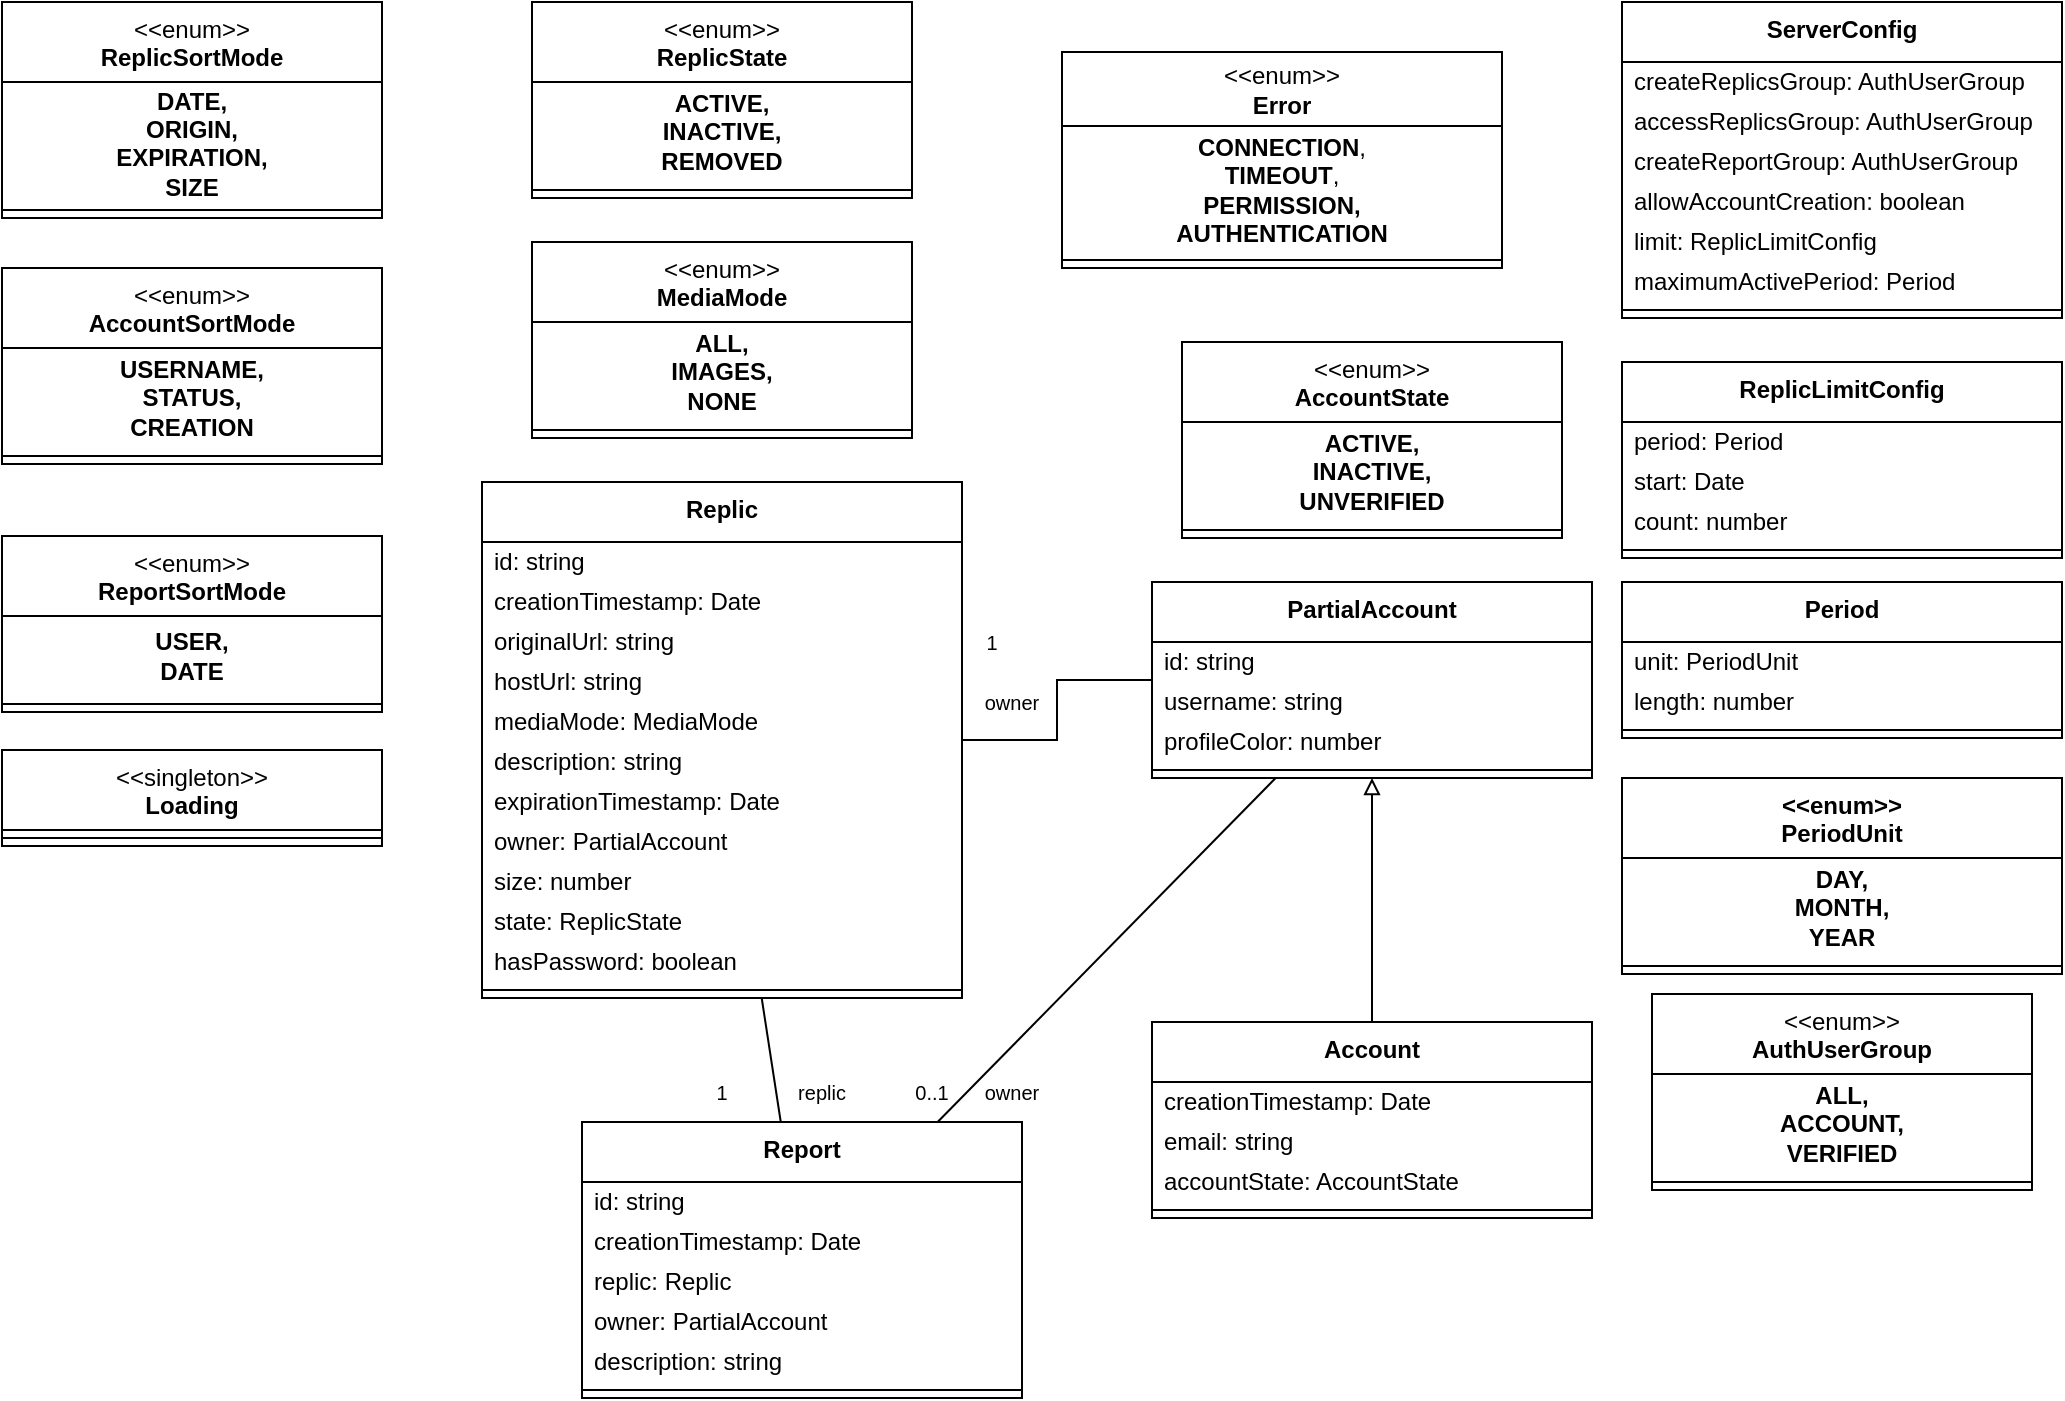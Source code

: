 <mxfile version="22.1.22" type="embed">
  <diagram name="Seite-1" id="tv3RCUC1lsHie5otSo7a">
    <mxGraphModel dx="935" dy="800" grid="1" gridSize="10" guides="1" tooltips="1" connect="1" arrows="1" fold="1" page="1" pageScale="1" pageWidth="1169" pageHeight="827" math="0" shadow="0">
      <root>
        <mxCell id="0" />
        <mxCell id="1" parent="0" />
        <mxCell id="cdNhLWD77G-AtBXqMV7C-9" style="edgeStyle=orthogonalEdgeStyle;rounded=0;orthogonalLoop=1;jettySize=auto;html=1;endArrow=none;endFill=0;" parent="1" source="cdNhLWD77G-AtBXqMV7C-85" target="cdNhLWD77G-AtBXqMV7C-21" edge="1">
          <mxGeometry relative="1" as="geometry">
            <Array as="points" />
            <mxPoint x="485" y="425.0" as="sourcePoint" />
          </mxGeometry>
        </mxCell>
        <mxCell id="cdNhLWD77G-AtBXqMV7C-14" value="&lt;div&gt;&amp;lt;&amp;lt;enum&amp;gt;&amp;gt;&lt;/div&gt;&lt;div&gt;&lt;b&gt;ReplicState&lt;/b&gt;&lt;/div&gt;" style="swimlane;fontStyle=0;align=center;verticalAlign=top;childLayout=stackLayout;horizontal=1;startSize=40;horizontalStack=0;resizeParent=1;resizeParentMax=0;resizeLast=0;collapsible=0;marginBottom=0;html=1;whiteSpace=wrap;" parent="1" vertex="1">
          <mxGeometry x="305" y="40" width="190" height="98" as="geometry" />
        </mxCell>
        <mxCell id="cdNhLWD77G-AtBXqMV7C-15" value="&lt;div&gt;ACTIVE,&lt;/div&gt;&lt;div&gt;INACTIVE,&lt;/div&gt;&lt;div&gt;REMOVED&lt;/div&gt;" style="text;html=1;strokeColor=none;fillColor=none;align=center;verticalAlign=middle;spacingLeft=4;spacingRight=4;overflow=hidden;rotatable=0;points=[[0,0.5],[1,0.5]];portConstraint=eastwest;whiteSpace=wrap;fontStyle=1" parent="cdNhLWD77G-AtBXqMV7C-14" vertex="1">
          <mxGeometry y="40" width="190" height="50" as="geometry" />
        </mxCell>
        <mxCell id="cdNhLWD77G-AtBXqMV7C-16" value="" style="line;strokeWidth=1;fillColor=none;align=left;verticalAlign=middle;spacingTop=-1;spacingLeft=3;spacingRight=3;rotatable=0;labelPosition=right;points=[];portConstraint=eastwest;" parent="cdNhLWD77G-AtBXqMV7C-14" vertex="1">
          <mxGeometry y="90" width="190" height="8" as="geometry" />
        </mxCell>
        <mxCell id="cdNhLWD77G-AtBXqMV7C-17" value="&lt;div&gt;&amp;lt;&amp;lt;enum&amp;gt;&amp;gt;&lt;/div&gt;&lt;div&gt;&lt;b&gt;MediaMode&lt;/b&gt;&lt;/div&gt;" style="swimlane;fontStyle=0;align=center;verticalAlign=top;childLayout=stackLayout;horizontal=1;startSize=40;horizontalStack=0;resizeParent=1;resizeParentMax=0;resizeLast=0;collapsible=0;marginBottom=0;html=1;whiteSpace=wrap;" parent="1" vertex="1">
          <mxGeometry x="305" y="160" width="190" height="98" as="geometry" />
        </mxCell>
        <mxCell id="cdNhLWD77G-AtBXqMV7C-18" value="&lt;div&gt;ALL,&lt;/div&gt;&lt;div&gt;IMAGES,&lt;/div&gt;&lt;div&gt;NONE&lt;/div&gt;" style="text;html=1;strokeColor=none;fillColor=none;align=center;verticalAlign=middle;spacingLeft=4;spacingRight=4;overflow=hidden;rotatable=0;points=[[0,0.5],[1,0.5]];portConstraint=eastwest;whiteSpace=wrap;fontStyle=1" parent="cdNhLWD77G-AtBXqMV7C-17" vertex="1">
          <mxGeometry y="40" width="190" height="50" as="geometry" />
        </mxCell>
        <mxCell id="cdNhLWD77G-AtBXqMV7C-19" value="" style="line;strokeWidth=1;fillColor=none;align=left;verticalAlign=middle;spacingTop=-1;spacingLeft=3;spacingRight=3;rotatable=0;labelPosition=right;points=[];portConstraint=eastwest;" parent="cdNhLWD77G-AtBXqMV7C-17" vertex="1">
          <mxGeometry y="90" width="190" height="8" as="geometry" />
        </mxCell>
        <mxCell id="cdNhLWD77G-AtBXqMV7C-21" value="&lt;b&gt;PartialAccount&lt;/b&gt;" style="swimlane;fontStyle=0;align=center;verticalAlign=top;childLayout=stackLayout;horizontal=1;startSize=30;horizontalStack=0;resizeParent=1;resizeParentMax=0;resizeLast=0;collapsible=0;marginBottom=0;html=1;whiteSpace=wrap;" parent="1" vertex="1">
          <mxGeometry x="615" y="330" width="220" height="98" as="geometry" />
        </mxCell>
        <mxCell id="cdNhLWD77G-AtBXqMV7C-22" value="id: string" style="text;html=1;strokeColor=none;fillColor=none;align=left;verticalAlign=middle;spacingLeft=4;spacingRight=4;overflow=hidden;rotatable=0;points=[[0,0.5],[1,0.5]];portConstraint=eastwest;whiteSpace=wrap;" parent="cdNhLWD77G-AtBXqMV7C-21" vertex="1">
          <mxGeometry y="30" width="220" height="20" as="geometry" />
        </mxCell>
        <mxCell id="cdNhLWD77G-AtBXqMV7C-25" value="username: string" style="text;html=1;strokeColor=none;fillColor=none;align=left;verticalAlign=middle;spacingLeft=4;spacingRight=4;overflow=hidden;rotatable=0;points=[[0,0.5],[1,0.5]];portConstraint=eastwest;whiteSpace=wrap;" parent="cdNhLWD77G-AtBXqMV7C-21" vertex="1">
          <mxGeometry y="50" width="220" height="20" as="geometry" />
        </mxCell>
        <mxCell id="cdNhLWD77G-AtBXqMV7C-28" value="profileColor: number" style="text;html=1;strokeColor=none;fillColor=none;align=left;verticalAlign=middle;spacingLeft=4;spacingRight=4;overflow=hidden;rotatable=0;points=[[0,0.5],[1,0.5]];portConstraint=eastwest;whiteSpace=wrap;" parent="cdNhLWD77G-AtBXqMV7C-21" vertex="1">
          <mxGeometry y="70" width="220" height="20" as="geometry" />
        </mxCell>
        <mxCell id="cdNhLWD77G-AtBXqMV7C-29" value="" style="line;strokeWidth=1;fillColor=none;align=left;verticalAlign=middle;spacingTop=-1;spacingLeft=3;spacingRight=3;rotatable=0;labelPosition=right;points=[];portConstraint=eastwest;" parent="cdNhLWD77G-AtBXqMV7C-21" vertex="1">
          <mxGeometry y="90" width="220" height="8" as="geometry" />
        </mxCell>
        <mxCell id="cdNhLWD77G-AtBXqMV7C-30" value="&lt;div&gt;&amp;lt;&amp;lt;enum&amp;gt;&amp;gt;&lt;/div&gt;&lt;div&gt;&lt;b&gt;AccountState&lt;/b&gt;&lt;/div&gt;" style="swimlane;fontStyle=0;align=center;verticalAlign=top;childLayout=stackLayout;horizontal=1;startSize=40;horizontalStack=0;resizeParent=1;resizeParentMax=0;resizeLast=0;collapsible=0;marginBottom=0;html=1;whiteSpace=wrap;" parent="1" vertex="1">
          <mxGeometry x="630" y="210" width="190" height="98" as="geometry" />
        </mxCell>
        <mxCell id="cdNhLWD77G-AtBXqMV7C-31" value="&lt;div&gt;ACTIVE,&lt;/div&gt;&lt;div&gt;INACTIVE,&lt;/div&gt;&lt;div&gt;UNVERIFIED&lt;/div&gt;" style="text;html=1;strokeColor=none;fillColor=none;align=center;verticalAlign=middle;spacingLeft=4;spacingRight=4;overflow=hidden;rotatable=0;points=[[0,0.5],[1,0.5]];portConstraint=eastwest;whiteSpace=wrap;fontStyle=1" parent="cdNhLWD77G-AtBXqMV7C-30" vertex="1">
          <mxGeometry y="40" width="190" height="50" as="geometry" />
        </mxCell>
        <mxCell id="cdNhLWD77G-AtBXqMV7C-32" value="" style="line;strokeWidth=1;fillColor=none;align=left;verticalAlign=middle;spacingTop=-1;spacingLeft=3;spacingRight=3;rotatable=0;labelPosition=right;points=[];portConstraint=eastwest;" parent="cdNhLWD77G-AtBXqMV7C-30" vertex="1">
          <mxGeometry y="90" width="190" height="8" as="geometry" />
        </mxCell>
        <mxCell id="cdNhLWD77G-AtBXqMV7C-46" style="rounded=0;orthogonalLoop=1;jettySize=auto;html=1;endArrow=none;endFill=0;" parent="1" source="cdNhLWD77G-AtBXqMV7C-48" target="cdNhLWD77G-AtBXqMV7C-21" edge="1">
          <mxGeometry relative="1" as="geometry" />
        </mxCell>
        <mxCell id="cdNhLWD77G-AtBXqMV7C-47" style="rounded=0;orthogonalLoop=1;jettySize=auto;html=1;endArrow=none;endFill=0;" parent="1" source="cdNhLWD77G-AtBXqMV7C-48" target="cdNhLWD77G-AtBXqMV7C-85" edge="1">
          <mxGeometry relative="1" as="geometry">
            <mxPoint x="412.864" y="433" as="targetPoint" />
          </mxGeometry>
        </mxCell>
        <mxCell id="cdNhLWD77G-AtBXqMV7C-48" value="&lt;b&gt;Report&lt;/b&gt;" style="swimlane;fontStyle=0;align=center;verticalAlign=top;childLayout=stackLayout;horizontal=1;startSize=30;horizontalStack=0;resizeParent=1;resizeParentMax=0;resizeLast=0;collapsible=0;marginBottom=0;html=1;whiteSpace=wrap;" parent="1" vertex="1">
          <mxGeometry x="330" y="600" width="220" height="138" as="geometry" />
        </mxCell>
        <mxCell id="cdNhLWD77G-AtBXqMV7C-49" value="id: string" style="text;html=1;strokeColor=none;fillColor=none;align=left;verticalAlign=middle;spacingLeft=4;spacingRight=4;overflow=hidden;rotatable=0;points=[[0,0.5],[1,0.5]];portConstraint=eastwest;whiteSpace=wrap;" parent="cdNhLWD77G-AtBXqMV7C-48" vertex="1">
          <mxGeometry y="30" width="220" height="20" as="geometry" />
        </mxCell>
        <mxCell id="cdNhLWD77G-AtBXqMV7C-50" value="creationTimestamp: Date" style="text;html=1;strokeColor=none;fillColor=none;align=left;verticalAlign=middle;spacingLeft=4;spacingRight=4;overflow=hidden;rotatable=0;points=[[0,0.5],[1,0.5]];portConstraint=eastwest;whiteSpace=wrap;" parent="cdNhLWD77G-AtBXqMV7C-48" vertex="1">
          <mxGeometry y="50" width="220" height="20" as="geometry" />
        </mxCell>
        <mxCell id="cdNhLWD77G-AtBXqMV7C-51" value="replic: Replic " style="text;html=1;strokeColor=none;fillColor=none;align=left;verticalAlign=middle;spacingLeft=4;spacingRight=4;overflow=hidden;rotatable=0;points=[[0,0.5],[1,0.5]];portConstraint=eastwest;whiteSpace=wrap;" parent="cdNhLWD77G-AtBXqMV7C-48" vertex="1">
          <mxGeometry y="70" width="220" height="20" as="geometry" />
        </mxCell>
        <mxCell id="cdNhLWD77G-AtBXqMV7C-52" value="owner: PartialAccount" style="text;html=1;strokeColor=none;fillColor=none;align=left;verticalAlign=middle;spacingLeft=4;spacingRight=4;overflow=hidden;rotatable=0;points=[[0,0.5],[1,0.5]];portConstraint=eastwest;whiteSpace=wrap;" parent="cdNhLWD77G-AtBXqMV7C-48" vertex="1">
          <mxGeometry y="90" width="220" height="20" as="geometry" />
        </mxCell>
        <mxCell id="cdNhLWD77G-AtBXqMV7C-53" value="description: string" style="text;html=1;strokeColor=none;fillColor=none;align=left;verticalAlign=middle;spacingLeft=4;spacingRight=4;overflow=hidden;rotatable=0;points=[[0,0.5],[1,0.5]];portConstraint=eastwest;whiteSpace=wrap;" parent="cdNhLWD77G-AtBXqMV7C-48" vertex="1">
          <mxGeometry y="110" width="220" height="20" as="geometry" />
        </mxCell>
        <mxCell id="cdNhLWD77G-AtBXqMV7C-54" value="" style="line;strokeWidth=1;fillColor=none;align=left;verticalAlign=middle;spacingTop=-1;spacingLeft=3;spacingRight=3;rotatable=0;labelPosition=right;points=[];portConstraint=eastwest;" parent="cdNhLWD77G-AtBXqMV7C-48" vertex="1">
          <mxGeometry y="130" width="220" height="8" as="geometry" />
        </mxCell>
        <mxCell id="cdNhLWD77G-AtBXqMV7C-55" value="&lt;div&gt;&amp;lt;&amp;lt;enum&amp;gt;&amp;gt;&lt;/div&gt;&lt;div&gt;&lt;b&gt;AuthUserGroup&lt;/b&gt;&lt;/div&gt;" style="swimlane;fontStyle=0;align=center;verticalAlign=top;childLayout=stackLayout;horizontal=1;startSize=40;horizontalStack=0;resizeParent=1;resizeParentMax=0;resizeLast=0;collapsible=0;marginBottom=0;html=1;whiteSpace=wrap;" parent="1" vertex="1">
          <mxGeometry x="865" y="536" width="190" height="98" as="geometry" />
        </mxCell>
        <mxCell id="cdNhLWD77G-AtBXqMV7C-56" value="&lt;div&gt;ALL,&lt;/div&gt;&lt;div&gt;ACCOUNT,&lt;/div&gt;&lt;div&gt;VERIFIED&lt;/div&gt;" style="text;html=1;strokeColor=none;fillColor=none;align=center;verticalAlign=middle;spacingLeft=4;spacingRight=4;overflow=hidden;rotatable=0;points=[[0,0.5],[1,0.5]];portConstraint=eastwest;whiteSpace=wrap;fontStyle=1" parent="cdNhLWD77G-AtBXqMV7C-55" vertex="1">
          <mxGeometry y="40" width="190" height="50" as="geometry" />
        </mxCell>
        <mxCell id="cdNhLWD77G-AtBXqMV7C-57" value="" style="line;strokeWidth=1;fillColor=none;align=left;verticalAlign=middle;spacingTop=-1;spacingLeft=3;spacingRight=3;rotatable=0;labelPosition=right;points=[];portConstraint=eastwest;" parent="cdNhLWD77G-AtBXqMV7C-55" vertex="1">
          <mxGeometry y="90" width="190" height="8" as="geometry" />
        </mxCell>
        <mxCell id="cdNhLWD77G-AtBXqMV7C-58" value="&lt;b&gt;ReplicLimitConfig&lt;/b&gt;" style="swimlane;fontStyle=0;align=center;verticalAlign=top;childLayout=stackLayout;horizontal=1;startSize=30;horizontalStack=0;resizeParent=1;resizeParentMax=0;resizeLast=0;collapsible=0;marginBottom=0;html=1;whiteSpace=wrap;" parent="1" vertex="1">
          <mxGeometry x="850" y="220" width="220" height="98" as="geometry" />
        </mxCell>
        <mxCell id="xpUu_JZxGXVtoIzc_uhQ-1" value="period: Period" style="text;html=1;strokeColor=none;fillColor=none;align=left;verticalAlign=middle;spacingLeft=4;spacingRight=4;overflow=hidden;rotatable=0;points=[[0,0.5],[1,0.5]];portConstraint=eastwest;whiteSpace=wrap;" parent="cdNhLWD77G-AtBXqMV7C-58" vertex="1">
          <mxGeometry y="30" width="220" height="20" as="geometry" />
        </mxCell>
        <mxCell id="14" value="start: Date" style="text;html=1;strokeColor=none;fillColor=none;align=left;verticalAlign=middle;spacingLeft=4;spacingRight=4;overflow=hidden;rotatable=0;points=[[0,0.5],[1,0.5]];portConstraint=eastwest;whiteSpace=wrap;" vertex="1" parent="cdNhLWD77G-AtBXqMV7C-58">
          <mxGeometry y="50" width="220" height="20" as="geometry" />
        </mxCell>
        <mxCell id="cdNhLWD77G-AtBXqMV7C-60" value="count: number" style="text;html=1;strokeColor=none;fillColor=none;align=left;verticalAlign=middle;spacingLeft=4;spacingRight=4;overflow=hidden;rotatable=0;points=[[0,0.5],[1,0.5]];portConstraint=eastwest;whiteSpace=wrap;" parent="cdNhLWD77G-AtBXqMV7C-58" vertex="1">
          <mxGeometry y="70" width="220" height="20" as="geometry" />
        </mxCell>
        <mxCell id="cdNhLWD77G-AtBXqMV7C-61" value="" style="line;strokeWidth=1;fillColor=none;align=left;verticalAlign=middle;spacingTop=-1;spacingLeft=3;spacingRight=3;rotatable=0;labelPosition=right;points=[];portConstraint=eastwest;" parent="cdNhLWD77G-AtBXqMV7C-58" vertex="1">
          <mxGeometry y="90" width="220" height="8" as="geometry" />
        </mxCell>
        <mxCell id="cdNhLWD77G-AtBXqMV7C-62" value="&lt;b&gt;ServerConfig&lt;/b&gt;" style="swimlane;fontStyle=0;align=center;verticalAlign=top;childLayout=stackLayout;horizontal=1;startSize=30;horizontalStack=0;resizeParent=1;resizeParentMax=0;resizeLast=0;collapsible=0;marginBottom=0;html=1;whiteSpace=wrap;" parent="1" vertex="1">
          <mxGeometry x="850" y="40" width="220" height="158" as="geometry" />
        </mxCell>
        <mxCell id="cdNhLWD77G-AtBXqMV7C-63" value="createReplicsGroup: AuthUserGroup" style="text;html=1;strokeColor=none;fillColor=none;align=left;verticalAlign=middle;spacingLeft=4;spacingRight=4;overflow=hidden;rotatable=0;points=[[0,0.5],[1,0.5]];portConstraint=eastwest;whiteSpace=wrap;" parent="cdNhLWD77G-AtBXqMV7C-62" vertex="1">
          <mxGeometry y="30" width="220" height="20" as="geometry" />
        </mxCell>
        <mxCell id="cdNhLWD77G-AtBXqMV7C-64" value="accessReplicsGroup: AuthUserGroup" style="text;html=1;strokeColor=none;fillColor=none;align=left;verticalAlign=middle;spacingLeft=4;spacingRight=4;overflow=hidden;rotatable=0;points=[[0,0.5],[1,0.5]];portConstraint=eastwest;whiteSpace=wrap;" parent="cdNhLWD77G-AtBXqMV7C-62" vertex="1">
          <mxGeometry y="50" width="220" height="20" as="geometry" />
        </mxCell>
        <mxCell id="cdNhLWD77G-AtBXqMV7C-65" value="createReportGroup: AuthUserGroup" style="text;html=1;strokeColor=none;fillColor=none;align=left;verticalAlign=middle;spacingLeft=4;spacingRight=4;overflow=hidden;rotatable=0;points=[[0,0.5],[1,0.5]];portConstraint=eastwest;whiteSpace=wrap;" parent="cdNhLWD77G-AtBXqMV7C-62" vertex="1">
          <mxGeometry y="70" width="220" height="20" as="geometry" />
        </mxCell>
        <mxCell id="cdNhLWD77G-AtBXqMV7C-66" value="allowAccountCreation: boolean" style="text;html=1;strokeColor=none;fillColor=none;align=left;verticalAlign=middle;spacingLeft=4;spacingRight=4;overflow=hidden;rotatable=0;points=[[0,0.5],[1,0.5]];portConstraint=eastwest;whiteSpace=wrap;" parent="cdNhLWD77G-AtBXqMV7C-62" vertex="1">
          <mxGeometry y="90" width="220" height="20" as="geometry" />
        </mxCell>
        <mxCell id="cdNhLWD77G-AtBXqMV7C-67" value="limit: ReplicLimitConfig" style="text;html=1;strokeColor=none;fillColor=none;align=left;verticalAlign=middle;spacingLeft=4;spacingRight=4;overflow=hidden;rotatable=0;points=[[0,0.5],[1,0.5]];portConstraint=eastwest;whiteSpace=wrap;" parent="cdNhLWD77G-AtBXqMV7C-62" vertex="1">
          <mxGeometry y="110" width="220" height="20" as="geometry" />
        </mxCell>
        <mxCell id="cdNhLWD77G-AtBXqMV7C-68" value="maximumActivePeriod: Period" style="text;html=1;strokeColor=none;fillColor=none;align=left;verticalAlign=middle;spacingLeft=4;spacingRight=4;overflow=hidden;rotatable=0;points=[[0,0.5],[1,0.5]];portConstraint=eastwest;whiteSpace=wrap;" parent="cdNhLWD77G-AtBXqMV7C-62" vertex="1">
          <mxGeometry y="130" width="220" height="20" as="geometry" />
        </mxCell>
        <mxCell id="cdNhLWD77G-AtBXqMV7C-69" value="" style="line;strokeWidth=1;fillColor=none;align=left;verticalAlign=middle;spacingTop=-1;spacingLeft=3;spacingRight=3;rotatable=0;labelPosition=right;points=[];portConstraint=eastwest;" parent="cdNhLWD77G-AtBXqMV7C-62" vertex="1">
          <mxGeometry y="150" width="220" height="8" as="geometry" />
        </mxCell>
        <mxCell id="cdNhLWD77G-AtBXqMV7C-72" value="1" style="text;html=1;align=center;verticalAlign=middle;whiteSpace=wrap;rounded=0;fontSize=10;" parent="1" vertex="1">
          <mxGeometry x="520" y="345" width="30" height="30" as="geometry" />
        </mxCell>
        <mxCell id="cdNhLWD77G-AtBXqMV7C-73" value="owner" style="text;html=1;align=center;verticalAlign=middle;whiteSpace=wrap;rounded=0;fontSize=10;" parent="1" vertex="1">
          <mxGeometry x="520" y="375" width="50" height="30" as="geometry" />
        </mxCell>
        <mxCell id="cdNhLWD77G-AtBXqMV7C-78" value="0..1" style="text;html=1;align=center;verticalAlign=middle;whiteSpace=wrap;rounded=0;fontSize=10;" parent="1" vertex="1">
          <mxGeometry x="489.5" y="570" width="30" height="30" as="geometry" />
        </mxCell>
        <mxCell id="cdNhLWD77G-AtBXqMV7C-79" value="owner" style="text;html=1;align=center;verticalAlign=middle;whiteSpace=wrap;rounded=0;fontSize=10;" parent="1" vertex="1">
          <mxGeometry x="520" y="570" width="50" height="30" as="geometry" />
        </mxCell>
        <mxCell id="cdNhLWD77G-AtBXqMV7C-80" value="1" style="text;html=1;align=center;verticalAlign=middle;whiteSpace=wrap;rounded=0;fontSize=10;" parent="1" vertex="1">
          <mxGeometry x="385" y="570" width="30" height="30" as="geometry" />
        </mxCell>
        <mxCell id="cdNhLWD77G-AtBXqMV7C-81" value="replic" style="text;html=1;align=center;verticalAlign=middle;whiteSpace=wrap;rounded=0;fontSize=10;" parent="1" vertex="1">
          <mxGeometry x="425" y="570" width="50" height="30" as="geometry" />
        </mxCell>
        <mxCell id="cdNhLWD77G-AtBXqMV7C-85" value="&lt;b&gt;Replic&lt;/b&gt;" style="swimlane;fontStyle=0;align=center;verticalAlign=top;childLayout=stackLayout;horizontal=1;startSize=30;horizontalStack=0;resizeParent=1;resizeParentMax=0;resizeLast=0;collapsible=0;marginBottom=0;html=1;whiteSpace=wrap;" parent="1" vertex="1">
          <mxGeometry x="280" y="280" width="240" height="258" as="geometry" />
        </mxCell>
        <mxCell id="cdNhLWD77G-AtBXqMV7C-86" value="id: string" style="text;html=1;strokeColor=none;fillColor=none;align=left;verticalAlign=middle;spacingLeft=4;spacingRight=4;overflow=hidden;rotatable=0;points=[[0,0.5],[1,0.5]];portConstraint=eastwest;whiteSpace=wrap;" parent="cdNhLWD77G-AtBXqMV7C-85" vertex="1">
          <mxGeometry y="30" width="240" height="20" as="geometry" />
        </mxCell>
        <mxCell id="cdNhLWD77G-AtBXqMV7C-87" value="creationTimestamp: Date" style="text;html=1;strokeColor=none;fillColor=none;align=left;verticalAlign=middle;spacingLeft=4;spacingRight=4;overflow=hidden;rotatable=0;points=[[0,0.5],[1,0.5]];portConstraint=eastwest;whiteSpace=wrap;" parent="cdNhLWD77G-AtBXqMV7C-85" vertex="1">
          <mxGeometry y="50" width="240" height="20" as="geometry" />
        </mxCell>
        <mxCell id="cdNhLWD77G-AtBXqMV7C-88" value="originalUrl: string" style="text;html=1;strokeColor=none;fillColor=none;align=left;verticalAlign=middle;spacingLeft=4;spacingRight=4;overflow=hidden;rotatable=0;points=[[0,0.5],[1,0.5]];portConstraint=eastwest;whiteSpace=wrap;" parent="cdNhLWD77G-AtBXqMV7C-85" vertex="1">
          <mxGeometry y="70" width="240" height="20" as="geometry" />
        </mxCell>
        <mxCell id="cdNhLWD77G-AtBXqMV7C-109" value="hostUrl: string" style="text;html=1;strokeColor=none;fillColor=none;align=left;verticalAlign=middle;spacingLeft=4;spacingRight=4;overflow=hidden;rotatable=0;points=[[0,0.5],[1,0.5]];portConstraint=eastwest;whiteSpace=wrap;" parent="cdNhLWD77G-AtBXqMV7C-85" vertex="1">
          <mxGeometry y="90" width="240" height="20" as="geometry" />
        </mxCell>
        <mxCell id="cdNhLWD77G-AtBXqMV7C-89" value="mediaMode: MediaMode " style="text;html=1;strokeColor=none;fillColor=none;align=left;verticalAlign=middle;spacingLeft=4;spacingRight=4;overflow=hidden;rotatable=0;points=[[0,0.5],[1,0.5]];portConstraint=eastwest;whiteSpace=wrap;" parent="cdNhLWD77G-AtBXqMV7C-85" vertex="1">
          <mxGeometry y="110" width="240" height="20" as="geometry" />
        </mxCell>
        <mxCell id="cdNhLWD77G-AtBXqMV7C-90" value="description: string" style="text;html=1;strokeColor=none;fillColor=none;align=left;verticalAlign=middle;spacingLeft=4;spacingRight=4;overflow=hidden;rotatable=0;points=[[0,0.5],[1,0.5]];portConstraint=eastwest;whiteSpace=wrap;" parent="cdNhLWD77G-AtBXqMV7C-85" vertex="1">
          <mxGeometry y="130" width="240" height="20" as="geometry" />
        </mxCell>
        <mxCell id="cdNhLWD77G-AtBXqMV7C-91" value="expirationTimestamp: Date" style="text;html=1;strokeColor=none;fillColor=none;align=left;verticalAlign=middle;spacingLeft=4;spacingRight=4;overflow=hidden;rotatable=0;points=[[0,0.5],[1,0.5]];portConstraint=eastwest;whiteSpace=wrap;" parent="cdNhLWD77G-AtBXqMV7C-85" vertex="1">
          <mxGeometry y="150" width="240" height="20" as="geometry" />
        </mxCell>
        <mxCell id="cdNhLWD77G-AtBXqMV7C-93" value="owner: PartialAccount" style="text;html=1;strokeColor=none;fillColor=none;align=left;verticalAlign=middle;spacingLeft=4;spacingRight=4;overflow=hidden;rotatable=0;points=[[0,0.5],[1,0.5]];portConstraint=eastwest;whiteSpace=wrap;" parent="cdNhLWD77G-AtBXqMV7C-85" vertex="1">
          <mxGeometry y="170" width="240" height="20" as="geometry" />
        </mxCell>
        <mxCell id="cdNhLWD77G-AtBXqMV7C-110" value="size: number" style="text;html=1;strokeColor=none;fillColor=none;align=left;verticalAlign=middle;spacingLeft=4;spacingRight=4;overflow=hidden;rotatable=0;points=[[0,0.5],[1,0.5]];portConstraint=eastwest;whiteSpace=wrap;" parent="cdNhLWD77G-AtBXqMV7C-85" vertex="1">
          <mxGeometry y="190" width="240" height="20" as="geometry" />
        </mxCell>
        <mxCell id="cdNhLWD77G-AtBXqMV7C-12" value="state: ReplicState" style="text;html=1;strokeColor=none;fillColor=none;align=left;verticalAlign=middle;spacingLeft=4;spacingRight=4;overflow=hidden;rotatable=0;points=[[0,0.5],[1,0.5]];portConstraint=eastwest;whiteSpace=wrap;" parent="cdNhLWD77G-AtBXqMV7C-85" vertex="1">
          <mxGeometry y="210" width="240" height="20" as="geometry" />
        </mxCell>
        <mxCell id="p83KfR1RLLk_OVVpQxci-1" value="hasPassword: boolean" style="text;html=1;strokeColor=none;fillColor=none;align=left;verticalAlign=middle;spacingLeft=4;spacingRight=4;overflow=hidden;rotatable=0;points=[[0,0.5],[1,0.5]];portConstraint=eastwest;whiteSpace=wrap;" parent="cdNhLWD77G-AtBXqMV7C-85" vertex="1">
          <mxGeometry y="230" width="240" height="20" as="geometry" />
        </mxCell>
        <mxCell id="cdNhLWD77G-AtBXqMV7C-94" value="" style="line;strokeWidth=1;fillColor=none;align=left;verticalAlign=middle;spacingTop=-1;spacingLeft=3;spacingRight=3;rotatable=0;labelPosition=right;points=[];portConstraint=eastwest;" parent="cdNhLWD77G-AtBXqMV7C-85" vertex="1">
          <mxGeometry y="250" width="240" height="8" as="geometry" />
        </mxCell>
        <mxCell id="cdNhLWD77G-AtBXqMV7C-95" value="&lt;div&gt;&lt;b&gt;&amp;lt;&amp;lt;enum&amp;gt;&amp;gt;&lt;/b&gt;&lt;/div&gt;&lt;div&gt;&lt;b&gt;PeriodUnit&lt;/b&gt;&lt;/div&gt;" style="swimlane;fontStyle=0;align=center;verticalAlign=top;childLayout=stackLayout;horizontal=1;startSize=40;horizontalStack=0;resizeParent=1;resizeParentMax=0;resizeLast=0;collapsible=0;marginBottom=0;html=1;whiteSpace=wrap;" parent="1" vertex="1">
          <mxGeometry x="850" y="428" width="220" height="98" as="geometry" />
        </mxCell>
        <mxCell id="cdNhLWD77G-AtBXqMV7C-99" value="&lt;div&gt;&lt;b&gt;DAY,&lt;/b&gt;&lt;/div&gt;&lt;div&gt;&lt;b&gt;MONTH,&lt;/b&gt;&lt;/div&gt;&lt;div&gt;&lt;b&gt;YEAR&lt;/b&gt;&lt;/div&gt;" style="text;html=1;strokeColor=none;fillColor=none;align=center;verticalAlign=middle;spacingLeft=4;spacingRight=4;overflow=hidden;rotatable=0;points=[[0,0.5],[1,0.5]];portConstraint=eastwest;whiteSpace=wrap;" parent="cdNhLWD77G-AtBXqMV7C-95" vertex="1">
          <mxGeometry y="40" width="220" height="50" as="geometry" />
        </mxCell>
        <mxCell id="cdNhLWD77G-AtBXqMV7C-98" value="" style="line;strokeWidth=1;fillColor=none;align=left;verticalAlign=middle;spacingTop=-1;spacingLeft=3;spacingRight=3;rotatable=0;labelPosition=right;points=[];portConstraint=eastwest;" parent="cdNhLWD77G-AtBXqMV7C-95" vertex="1">
          <mxGeometry y="90" width="220" height="8" as="geometry" />
        </mxCell>
        <mxCell id="cdNhLWD77G-AtBXqMV7C-108" style="edgeStyle=orthogonalEdgeStyle;rounded=0;orthogonalLoop=1;jettySize=auto;html=1;endArrow=block;endFill=0;" parent="1" source="cdNhLWD77G-AtBXqMV7C-100" target="cdNhLWD77G-AtBXqMV7C-21" edge="1">
          <mxGeometry relative="1" as="geometry" />
        </mxCell>
        <mxCell id="cdNhLWD77G-AtBXqMV7C-100" value="&lt;div&gt;&lt;b&gt;Account&lt;/b&gt;&lt;/div&gt;" style="swimlane;fontStyle=0;align=center;verticalAlign=top;childLayout=stackLayout;horizontal=1;startSize=30;horizontalStack=0;resizeParent=1;resizeParentMax=0;resizeLast=0;collapsible=0;marginBottom=0;html=1;whiteSpace=wrap;" parent="1" vertex="1">
          <mxGeometry x="615" y="550" width="220" height="98" as="geometry" />
        </mxCell>
        <mxCell id="cdNhLWD77G-AtBXqMV7C-102" value="creationTimestamp: Date" style="text;html=1;strokeColor=none;fillColor=none;align=left;verticalAlign=middle;spacingLeft=4;spacingRight=4;overflow=hidden;rotatable=0;points=[[0,0.5],[1,0.5]];portConstraint=eastwest;whiteSpace=wrap;" parent="cdNhLWD77G-AtBXqMV7C-100" vertex="1">
          <mxGeometry y="30" width="220" height="20" as="geometry" />
        </mxCell>
        <mxCell id="cdNhLWD77G-AtBXqMV7C-103" value="email: string" style="text;html=1;strokeColor=none;fillColor=none;align=left;verticalAlign=middle;spacingLeft=4;spacingRight=4;overflow=hidden;rotatable=0;points=[[0,0.5],[1,0.5]];portConstraint=eastwest;whiteSpace=wrap;" parent="cdNhLWD77G-AtBXqMV7C-100" vertex="1">
          <mxGeometry y="50" width="220" height="20" as="geometry" />
        </mxCell>
        <mxCell id="cdNhLWD77G-AtBXqMV7C-105" value="accountState: AccountState" style="text;html=1;strokeColor=none;fillColor=none;align=left;verticalAlign=middle;spacingLeft=4;spacingRight=4;overflow=hidden;rotatable=0;points=[[0,0.5],[1,0.5]];portConstraint=eastwest;whiteSpace=wrap;" parent="cdNhLWD77G-AtBXqMV7C-100" vertex="1">
          <mxGeometry y="70" width="220" height="20" as="geometry" />
        </mxCell>
        <mxCell id="cdNhLWD77G-AtBXqMV7C-107" value="" style="line;strokeWidth=1;fillColor=none;align=left;verticalAlign=middle;spacingTop=-1;spacingLeft=3;spacingRight=3;rotatable=0;labelPosition=right;points=[];portConstraint=eastwest;" parent="cdNhLWD77G-AtBXqMV7C-100" vertex="1">
          <mxGeometry y="90" width="220" height="8" as="geometry" />
        </mxCell>
        <mxCell id="DIssG6ZwWW1Vq6OyKpTf-4" value="&amp;lt;&amp;lt;enum&amp;gt;&amp;gt;&lt;div&gt;&lt;b&gt;Error&lt;/b&gt;&lt;/div&gt;" style="swimlane;fontStyle=0;align=center;verticalAlign=middle;childLayout=stackLayout;horizontal=1;startSize=37;horizontalStack=0;resizeParent=1;resizeParentMax=0;resizeLast=0;collapsible=0;marginBottom=0;html=1;whiteSpace=wrap;" parent="1" vertex="1">
          <mxGeometry x="570" y="65" width="220" height="108" as="geometry" />
        </mxCell>
        <mxCell id="DIssG6ZwWW1Vq6OyKpTf-5" value="&lt;div&gt;CONNECTION&lt;span style=&quot;font-weight: normal;&quot;&gt;,&lt;/span&gt;&lt;/div&gt;&lt;div&gt;TIMEOUT&lt;span style=&quot;font-weight: normal;&quot;&gt;,&lt;/span&gt;&lt;/div&gt;&lt;div&gt;PERMISSION,&lt;/div&gt;&lt;div&gt;AUTHENTICATION&lt;/div&gt;" style="text;html=1;strokeColor=none;fillColor=none;align=center;verticalAlign=middle;spacingLeft=4;spacingRight=4;overflow=hidden;rotatable=0;points=[[0,0.5],[1,0.5]];portConstraint=eastwest;whiteSpace=wrap;fontStyle=1" parent="DIssG6ZwWW1Vq6OyKpTf-4" vertex="1">
          <mxGeometry y="37" width="220" height="63" as="geometry" />
        </mxCell>
        <mxCell id="DIssG6ZwWW1Vq6OyKpTf-6" value="" style="line;strokeWidth=1;fillColor=none;align=left;verticalAlign=middle;spacingTop=-1;spacingLeft=3;spacingRight=3;rotatable=0;labelPosition=right;points=[];portConstraint=eastwest;" parent="DIssG6ZwWW1Vq6OyKpTf-4" vertex="1">
          <mxGeometry y="100" width="220" height="8" as="geometry" />
        </mxCell>
        <mxCell id="xfnoufCY69T8IwcypUgH-1" value="&lt;b&gt;Period&lt;/b&gt;" style="swimlane;fontStyle=0;align=center;verticalAlign=top;childLayout=stackLayout;horizontal=1;startSize=30;horizontalStack=0;resizeParent=1;resizeParentMax=0;resizeLast=0;collapsible=0;marginBottom=0;html=1;whiteSpace=wrap;" parent="1" vertex="1">
          <mxGeometry x="850" y="330" width="220" height="78" as="geometry" />
        </mxCell>
        <mxCell id="xfnoufCY69T8IwcypUgH-2" value="unit: PeriodUnit" style="text;html=1;strokeColor=none;fillColor=none;align=left;verticalAlign=middle;spacingLeft=4;spacingRight=4;overflow=hidden;rotatable=0;points=[[0,0.5],[1,0.5]];portConstraint=eastwest;whiteSpace=wrap;" parent="xfnoufCY69T8IwcypUgH-1" vertex="1">
          <mxGeometry y="30" width="220" height="20" as="geometry" />
        </mxCell>
        <mxCell id="xfnoufCY69T8IwcypUgH-3" value="length: number" style="text;html=1;strokeColor=none;fillColor=none;align=left;verticalAlign=middle;spacingLeft=4;spacingRight=4;overflow=hidden;rotatable=0;points=[[0,0.5],[1,0.5]];portConstraint=eastwest;whiteSpace=wrap;" parent="xfnoufCY69T8IwcypUgH-1" vertex="1">
          <mxGeometry y="50" width="220" height="20" as="geometry" />
        </mxCell>
        <mxCell id="xfnoufCY69T8IwcypUgH-5" value="" style="line;strokeWidth=1;fillColor=none;align=left;verticalAlign=middle;spacingTop=-1;spacingLeft=3;spacingRight=3;rotatable=0;labelPosition=right;points=[];portConstraint=eastwest;" parent="xfnoufCY69T8IwcypUgH-1" vertex="1">
          <mxGeometry y="70" width="220" height="8" as="geometry" />
        </mxCell>
        <mxCell id="2" value="&lt;div&gt;&amp;lt;&amp;lt;enum&amp;gt;&amp;gt;&lt;/div&gt;&lt;div&gt;&lt;b&gt;ReplicSortMode&lt;/b&gt;&lt;/div&gt;" style="swimlane;fontStyle=0;align=center;verticalAlign=top;childLayout=stackLayout;horizontal=1;startSize=40;horizontalStack=0;resizeParent=1;resizeParentMax=0;resizeLast=0;collapsible=0;marginBottom=0;html=1;whiteSpace=wrap;" parent="1" vertex="1">
          <mxGeometry x="40" y="40" width="190" height="108" as="geometry" />
        </mxCell>
        <mxCell id="3" value="&lt;div&gt;DATE,&lt;/div&gt;&lt;div&gt;ORIGIN,&lt;/div&gt;&lt;div&gt;EXPIRATION,&lt;/div&gt;&lt;div&gt;SIZE&lt;/div&gt;" style="text;html=1;strokeColor=none;fillColor=none;align=center;verticalAlign=middle;spacingLeft=4;spacingRight=4;overflow=hidden;rotatable=0;points=[[0,0.5],[1,0.5]];portConstraint=eastwest;whiteSpace=wrap;fontStyle=1" parent="2" vertex="1">
          <mxGeometry y="40" width="190" height="60" as="geometry" />
        </mxCell>
        <mxCell id="4" value="" style="line;strokeWidth=1;fillColor=none;align=left;verticalAlign=middle;spacingTop=-1;spacingLeft=3;spacingRight=3;rotatable=0;labelPosition=right;points=[];portConstraint=eastwest;" parent="2" vertex="1">
          <mxGeometry y="100" width="190" height="8" as="geometry" />
        </mxCell>
        <mxCell id="5" value="&lt;div&gt;&amp;lt;&amp;lt;enum&amp;gt;&amp;gt;&lt;/div&gt;&lt;div&gt;&lt;b&gt;AccountSortMode&lt;/b&gt;&lt;/div&gt;" style="swimlane;fontStyle=0;align=center;verticalAlign=top;childLayout=stackLayout;horizontal=1;startSize=40;horizontalStack=0;resizeParent=1;resizeParentMax=0;resizeLast=0;collapsible=0;marginBottom=0;html=1;whiteSpace=wrap;" parent="1" vertex="1">
          <mxGeometry x="40" y="173" width="190" height="98" as="geometry" />
        </mxCell>
        <mxCell id="6" value="&lt;div&gt;USERNAME,&lt;/div&gt;&lt;div&gt;STATUS,&lt;/div&gt;&lt;div&gt;CREATION&lt;/div&gt;" style="text;html=1;strokeColor=none;fillColor=none;align=center;verticalAlign=middle;spacingLeft=4;spacingRight=4;overflow=hidden;rotatable=0;points=[[0,0.5],[1,0.5]];portConstraint=eastwest;whiteSpace=wrap;fontStyle=1" parent="5" vertex="1">
          <mxGeometry y="40" width="190" height="50" as="geometry" />
        </mxCell>
        <mxCell id="7" value="" style="line;strokeWidth=1;fillColor=none;align=left;verticalAlign=middle;spacingTop=-1;spacingLeft=3;spacingRight=3;rotatable=0;labelPosition=right;points=[];portConstraint=eastwest;" parent="5" vertex="1">
          <mxGeometry y="90" width="190" height="8" as="geometry" />
        </mxCell>
        <mxCell id="8" value="&lt;div&gt;&amp;lt;&amp;lt;enum&amp;gt;&amp;gt;&lt;/div&gt;&lt;div&gt;&lt;b&gt;ReportSortMode&lt;/b&gt;&lt;/div&gt;" style="swimlane;fontStyle=0;align=center;verticalAlign=top;childLayout=stackLayout;horizontal=1;startSize=40;horizontalStack=0;resizeParent=1;resizeParentMax=0;resizeLast=0;collapsible=0;marginBottom=0;html=1;whiteSpace=wrap;" parent="1" vertex="1">
          <mxGeometry x="40" y="307" width="190" height="88" as="geometry" />
        </mxCell>
        <mxCell id="9" value="&lt;div&gt;USER,&lt;/div&gt;&lt;div&gt;DATE&lt;/div&gt;" style="text;html=1;strokeColor=none;fillColor=none;align=center;verticalAlign=middle;spacingLeft=4;spacingRight=4;overflow=hidden;rotatable=0;points=[[0,0.5],[1,0.5]];portConstraint=eastwest;whiteSpace=wrap;fontStyle=1" parent="8" vertex="1">
          <mxGeometry y="40" width="190" height="40" as="geometry" />
        </mxCell>
        <mxCell id="10" value="" style="line;strokeWidth=1;fillColor=none;align=left;verticalAlign=middle;spacingTop=-1;spacingLeft=3;spacingRight=3;rotatable=0;labelPosition=right;points=[];portConstraint=eastwest;" parent="8" vertex="1">
          <mxGeometry y="80" width="190" height="8" as="geometry" />
        </mxCell>
        <mxCell id="11" value="&lt;div&gt;&amp;lt;&amp;lt;singleton&amp;gt;&amp;gt;&lt;/div&gt;&lt;div&gt;&lt;b&gt;Loading&lt;/b&gt;&lt;/div&gt;" style="swimlane;fontStyle=0;align=center;verticalAlign=top;childLayout=stackLayout;horizontal=1;startSize=40;horizontalStack=0;resizeParent=1;resizeParentMax=0;resizeLast=0;collapsible=0;marginBottom=0;html=1;whiteSpace=wrap;" parent="1" vertex="1">
          <mxGeometry x="40" y="414" width="190" height="48" as="geometry" />
        </mxCell>
        <mxCell id="13" value="" style="line;strokeWidth=1;fillColor=none;align=left;verticalAlign=middle;spacingTop=-1;spacingLeft=3;spacingRight=3;rotatable=0;labelPosition=right;points=[];portConstraint=eastwest;" parent="11" vertex="1">
          <mxGeometry y="40" width="190" height="8" as="geometry" />
        </mxCell>
      </root>
    </mxGraphModel>
  </diagram>
</mxfile>
